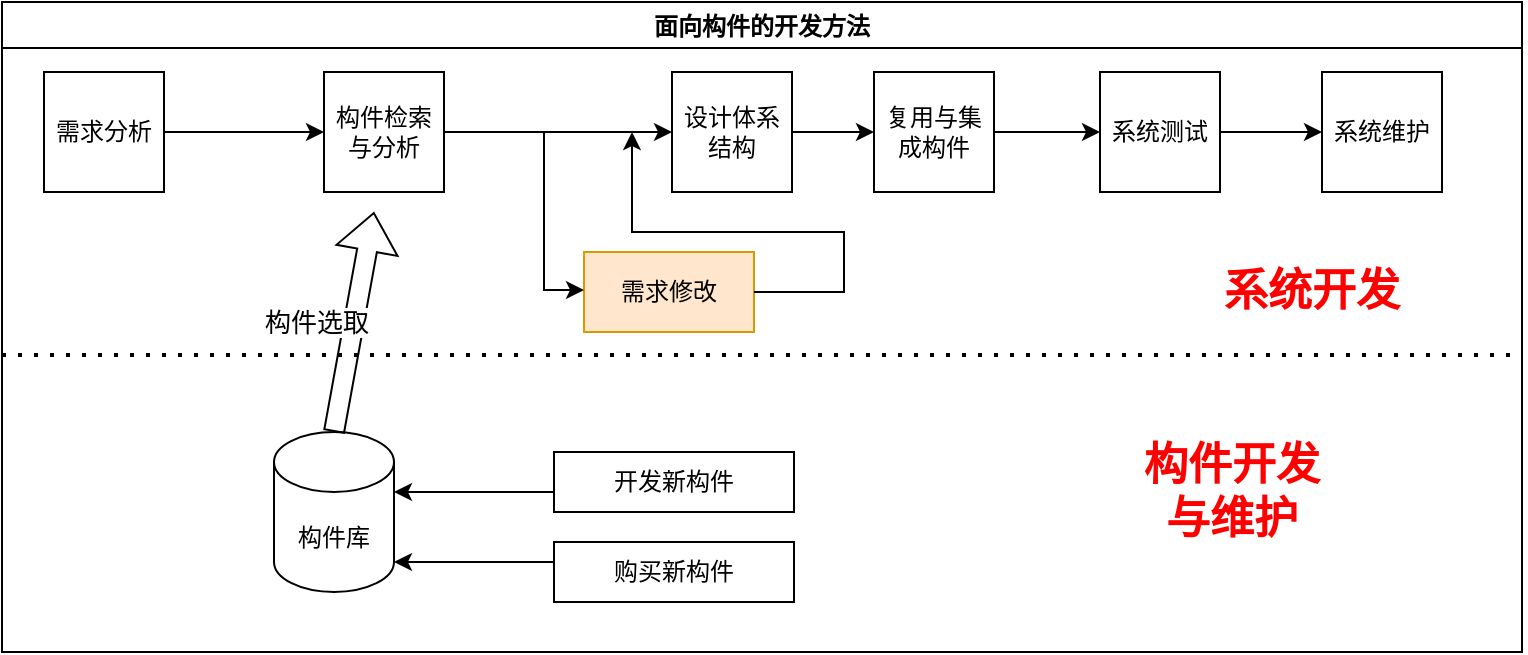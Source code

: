 <mxfile version="20.1.1" type="github">
  <diagram id="C5RBs43oDa-KdzZeNtuy" name="Page-1">
    <mxGraphModel dx="1096" dy="581" grid="1" gridSize="10" guides="1" tooltips="1" connect="1" arrows="1" fold="1" page="1" pageScale="1" pageWidth="827" pageHeight="1169" math="0" shadow="0">
      <root>
        <mxCell id="WIyWlLk6GJQsqaUBKTNV-0" />
        <mxCell id="WIyWlLk6GJQsqaUBKTNV-1" parent="WIyWlLk6GJQsqaUBKTNV-0" />
        <mxCell id="yychwE6PEftJ7kgopKk0-3" value="" style="edgeStyle=orthogonalEdgeStyle;rounded=0;orthogonalLoop=1;jettySize=auto;html=1;" edge="1" parent="WIyWlLk6GJQsqaUBKTNV-1" source="yychwE6PEftJ7kgopKk0-1" target="yychwE6PEftJ7kgopKk0-2">
          <mxGeometry relative="1" as="geometry" />
        </mxCell>
        <mxCell id="yychwE6PEftJ7kgopKk0-1" value="需求分析" style="whiteSpace=wrap;html=1;aspect=fixed;" vertex="1" parent="WIyWlLk6GJQsqaUBKTNV-1">
          <mxGeometry x="55" y="90" width="60" height="60" as="geometry" />
        </mxCell>
        <mxCell id="yychwE6PEftJ7kgopKk0-5" value="" style="edgeStyle=orthogonalEdgeStyle;rounded=0;orthogonalLoop=1;jettySize=auto;html=1;" edge="1" parent="WIyWlLk6GJQsqaUBKTNV-1" source="yychwE6PEftJ7kgopKk0-2" target="yychwE6PEftJ7kgopKk0-4">
          <mxGeometry relative="1" as="geometry" />
        </mxCell>
        <mxCell id="yychwE6PEftJ7kgopKk0-2" value="构件检索与分析" style="whiteSpace=wrap;html=1;aspect=fixed;" vertex="1" parent="WIyWlLk6GJQsqaUBKTNV-1">
          <mxGeometry x="195" y="90" width="60" height="60" as="geometry" />
        </mxCell>
        <mxCell id="yychwE6PEftJ7kgopKk0-14" value="" style="edgeStyle=orthogonalEdgeStyle;rounded=0;orthogonalLoop=1;jettySize=auto;html=1;" edge="1" parent="WIyWlLk6GJQsqaUBKTNV-1" source="yychwE6PEftJ7kgopKk0-4" target="yychwE6PEftJ7kgopKk0-13">
          <mxGeometry relative="1" as="geometry" />
        </mxCell>
        <mxCell id="yychwE6PEftJ7kgopKk0-4" value="设计体系结构" style="whiteSpace=wrap;html=1;aspect=fixed;" vertex="1" parent="WIyWlLk6GJQsqaUBKTNV-1">
          <mxGeometry x="369" y="90" width="60" height="60" as="geometry" />
        </mxCell>
        <mxCell id="yychwE6PEftJ7kgopKk0-16" value="" style="edgeStyle=orthogonalEdgeStyle;rounded=0;orthogonalLoop=1;jettySize=auto;html=1;" edge="1" parent="WIyWlLk6GJQsqaUBKTNV-1" source="yychwE6PEftJ7kgopKk0-13" target="yychwE6PEftJ7kgopKk0-15">
          <mxGeometry relative="1" as="geometry" />
        </mxCell>
        <mxCell id="yychwE6PEftJ7kgopKk0-13" value="复用与集成构件" style="whiteSpace=wrap;html=1;aspect=fixed;" vertex="1" parent="WIyWlLk6GJQsqaUBKTNV-1">
          <mxGeometry x="470" y="90" width="60" height="60" as="geometry" />
        </mxCell>
        <mxCell id="yychwE6PEftJ7kgopKk0-18" value="" style="edgeStyle=orthogonalEdgeStyle;rounded=0;orthogonalLoop=1;jettySize=auto;html=1;" edge="1" parent="WIyWlLk6GJQsqaUBKTNV-1" source="yychwE6PEftJ7kgopKk0-15" target="yychwE6PEftJ7kgopKk0-17">
          <mxGeometry relative="1" as="geometry" />
        </mxCell>
        <mxCell id="yychwE6PEftJ7kgopKk0-15" value="系统测试" style="whiteSpace=wrap;html=1;aspect=fixed;" vertex="1" parent="WIyWlLk6GJQsqaUBKTNV-1">
          <mxGeometry x="583" y="90" width="60" height="60" as="geometry" />
        </mxCell>
        <mxCell id="yychwE6PEftJ7kgopKk0-17" value="系统维护" style="whiteSpace=wrap;html=1;aspect=fixed;" vertex="1" parent="WIyWlLk6GJQsqaUBKTNV-1">
          <mxGeometry x="694" y="90" width="60" height="60" as="geometry" />
        </mxCell>
        <mxCell id="yychwE6PEftJ7kgopKk0-19" value="需求修改" style="rounded=0;whiteSpace=wrap;html=1;fillColor=#ffe6cc;strokeColor=#d79b00;" vertex="1" parent="WIyWlLk6GJQsqaUBKTNV-1">
          <mxGeometry x="325" y="180" width="85" height="40" as="geometry" />
        </mxCell>
        <mxCell id="yychwE6PEftJ7kgopKk0-21" value="" style="endArrow=classic;html=1;rounded=0;entryX=0;entryY=0.25;entryDx=0;entryDy=0;" edge="1" parent="WIyWlLk6GJQsqaUBKTNV-1">
          <mxGeometry width="50" height="50" relative="1" as="geometry">
            <mxPoint x="305" y="120" as="sourcePoint" />
            <mxPoint x="325" y="199" as="targetPoint" />
            <Array as="points">
              <mxPoint x="305" y="199" />
            </Array>
          </mxGeometry>
        </mxCell>
        <mxCell id="yychwE6PEftJ7kgopKk0-22" value="" style="endArrow=classic;html=1;rounded=0;exitX=1;exitY=0.5;exitDx=0;exitDy=0;" edge="1" parent="WIyWlLk6GJQsqaUBKTNV-1" source="yychwE6PEftJ7kgopKk0-19">
          <mxGeometry width="50" height="50" relative="1" as="geometry">
            <mxPoint x="485" y="210" as="sourcePoint" />
            <mxPoint x="349" y="120" as="targetPoint" />
            <Array as="points">
              <mxPoint x="455" y="200" />
              <mxPoint x="455" y="170" />
              <mxPoint x="349" y="170" />
            </Array>
          </mxGeometry>
        </mxCell>
        <mxCell id="yychwE6PEftJ7kgopKk0-30" value="面向构件的开发方法" style="swimlane;" vertex="1" parent="WIyWlLk6GJQsqaUBKTNV-1">
          <mxGeometry x="34" y="55" width="760" height="325" as="geometry">
            <mxRectangle x="34" y="55" width="150" height="30" as="alternateBounds" />
          </mxGeometry>
        </mxCell>
        <mxCell id="yychwE6PEftJ7kgopKk0-31" value="&lt;b style=&quot;font-size: 22px;&quot;&gt;&lt;font style=&quot;font-size: 22px;&quot;&gt;系统开发&lt;/font&gt;&lt;/b&gt;" style="text;html=1;align=center;verticalAlign=middle;whiteSpace=wrap;rounded=0;fontSize=22;fontColor=#FF0000;" vertex="1" parent="yychwE6PEftJ7kgopKk0-30">
          <mxGeometry x="600" y="130" width="110" height="30" as="geometry" />
        </mxCell>
        <mxCell id="yychwE6PEftJ7kgopKk0-32" value="&lt;b style=&quot;font-size: 22px;&quot;&gt;&lt;font style=&quot;font-size: 22px;&quot;&gt;构件开发与维护&lt;/font&gt;&lt;/b&gt;" style="text;html=1;align=center;verticalAlign=middle;whiteSpace=wrap;rounded=0;fontSize=22;fontColor=#FF0000;" vertex="1" parent="yychwE6PEftJ7kgopKk0-30">
          <mxGeometry x="560" y="230" width="110" height="30" as="geometry" />
        </mxCell>
        <mxCell id="yychwE6PEftJ7kgopKk0-24" value="构件库" style="shape=cylinder3;whiteSpace=wrap;html=1;boundedLbl=1;backgroundOutline=1;size=15;" vertex="1" parent="yychwE6PEftJ7kgopKk0-30">
          <mxGeometry x="136" y="215" width="60" height="80" as="geometry" />
        </mxCell>
        <mxCell id="yychwE6PEftJ7kgopKk0-26" value="" style="edgeStyle=orthogonalEdgeStyle;rounded=0;orthogonalLoop=1;jettySize=auto;html=1;" edge="1" parent="yychwE6PEftJ7kgopKk0-30" source="yychwE6PEftJ7kgopKk0-25">
          <mxGeometry relative="1" as="geometry">
            <mxPoint x="196" y="245" as="targetPoint" />
            <Array as="points">
              <mxPoint x="256" y="245" />
              <mxPoint x="256" y="245" />
            </Array>
          </mxGeometry>
        </mxCell>
        <mxCell id="yychwE6PEftJ7kgopKk0-25" value="开发新构件" style="rounded=0;whiteSpace=wrap;html=1;" vertex="1" parent="yychwE6PEftJ7kgopKk0-30">
          <mxGeometry x="276" y="225" width="120" height="30" as="geometry" />
        </mxCell>
        <mxCell id="yychwE6PEftJ7kgopKk0-28" value="" style="edgeStyle=orthogonalEdgeStyle;rounded=0;orthogonalLoop=1;jettySize=auto;html=1;" edge="1" parent="yychwE6PEftJ7kgopKk0-30" source="yychwE6PEftJ7kgopKk0-27">
          <mxGeometry relative="1" as="geometry">
            <mxPoint x="196" y="280" as="targetPoint" />
            <Array as="points">
              <mxPoint x="256" y="280" />
              <mxPoint x="256" y="280" />
            </Array>
          </mxGeometry>
        </mxCell>
        <mxCell id="yychwE6PEftJ7kgopKk0-27" value="购买新构件" style="rounded=0;whiteSpace=wrap;html=1;" vertex="1" parent="yychwE6PEftJ7kgopKk0-30">
          <mxGeometry x="276" y="270" width="120" height="30" as="geometry" />
        </mxCell>
        <mxCell id="yychwE6PEftJ7kgopKk0-33" value="" style="endArrow=none;dashed=1;html=1;dashPattern=1 3;strokeWidth=2;rounded=0;fontSize=22;fontColor=#FF0000;exitX=0;exitY=0.5;exitDx=0;exitDy=0;entryX=1;entryY=0.5;entryDx=0;entryDy=0;" edge="1" parent="WIyWlLk6GJQsqaUBKTNV-1">
          <mxGeometry width="50" height="50" relative="1" as="geometry">
            <mxPoint x="34" y="231.5" as="sourcePoint" />
            <mxPoint x="794" y="231.5" as="targetPoint" />
          </mxGeometry>
        </mxCell>
        <mxCell id="yychwE6PEftJ7kgopKk0-34" value="" style="shape=flexArrow;endArrow=classic;html=1;rounded=0;fontSize=22;fontColor=#FF0000;exitX=0.5;exitY=0;exitDx=0;exitDy=0;exitPerimeter=0;" edge="1" parent="WIyWlLk6GJQsqaUBKTNV-1" source="yychwE6PEftJ7kgopKk0-24">
          <mxGeometry width="50" height="50" relative="1" as="geometry">
            <mxPoint x="120" y="260" as="sourcePoint" />
            <mxPoint x="220" y="160" as="targetPoint" />
            <Array as="points">
              <mxPoint x="220" y="160" />
            </Array>
          </mxGeometry>
        </mxCell>
        <mxCell id="yychwE6PEftJ7kgopKk0-35" value="构件选取" style="edgeLabel;html=1;align=center;verticalAlign=middle;resizable=0;points=[];fontSize=13;fontColor=#000000;" vertex="1" connectable="0" parent="yychwE6PEftJ7kgopKk0-34">
          <mxGeometry x="0.536" y="-3" relative="1" as="geometry">
            <mxPoint x="-28" y="29" as="offset" />
          </mxGeometry>
        </mxCell>
      </root>
    </mxGraphModel>
  </diagram>
</mxfile>
